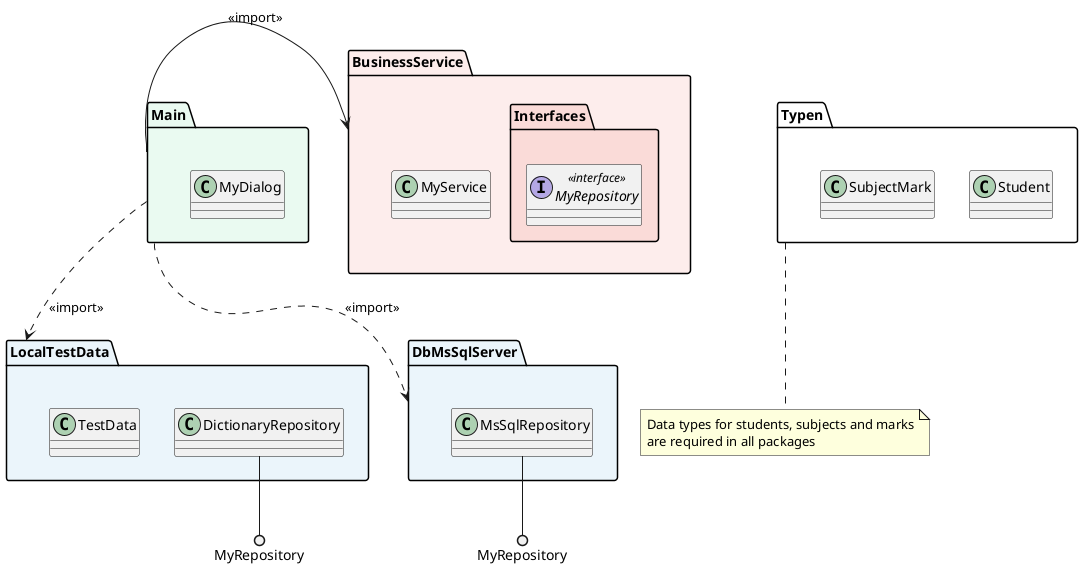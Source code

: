 @startuml example-package-diagram
package Main #eafaf1 {
  class MyDialog
}

package BusinessService  #fdedec {
  class MyService
  package Interfaces #fadbd8 {
    interface MyRepository <<interface>>
  }
}

package LocalTestData #ebf5fb {
  class DictionaryRepository
  class TestData
}

package DbMsSqlServer #ebf5fb {
  class MsSqlRepository
}

'package Typen {
'  class Student
'  class SubjectMark
'}
' namespace with auto package variant
class Typen.Student
class Typen.SubjectMark


Main -> BusinessService : <<import>>
Main ..> LocalTestData : <<import>>
Main ..> DbMsSqlServer : <<import>>
'MyService --( MyRepository
DictionaryRepository --() MyRepository
MsSqlRepository --() MyRepository

'Typen <.. Main : <<import>>
'Typen <.. BusinessService : <<import>>
'Typen <.. LocalTestData : <<import>>
'Typen <.. DbMsSqlServer : <<import>>

note bottom of Typen: Data types for students, subjects and marks\nare required in all packages
@enduml